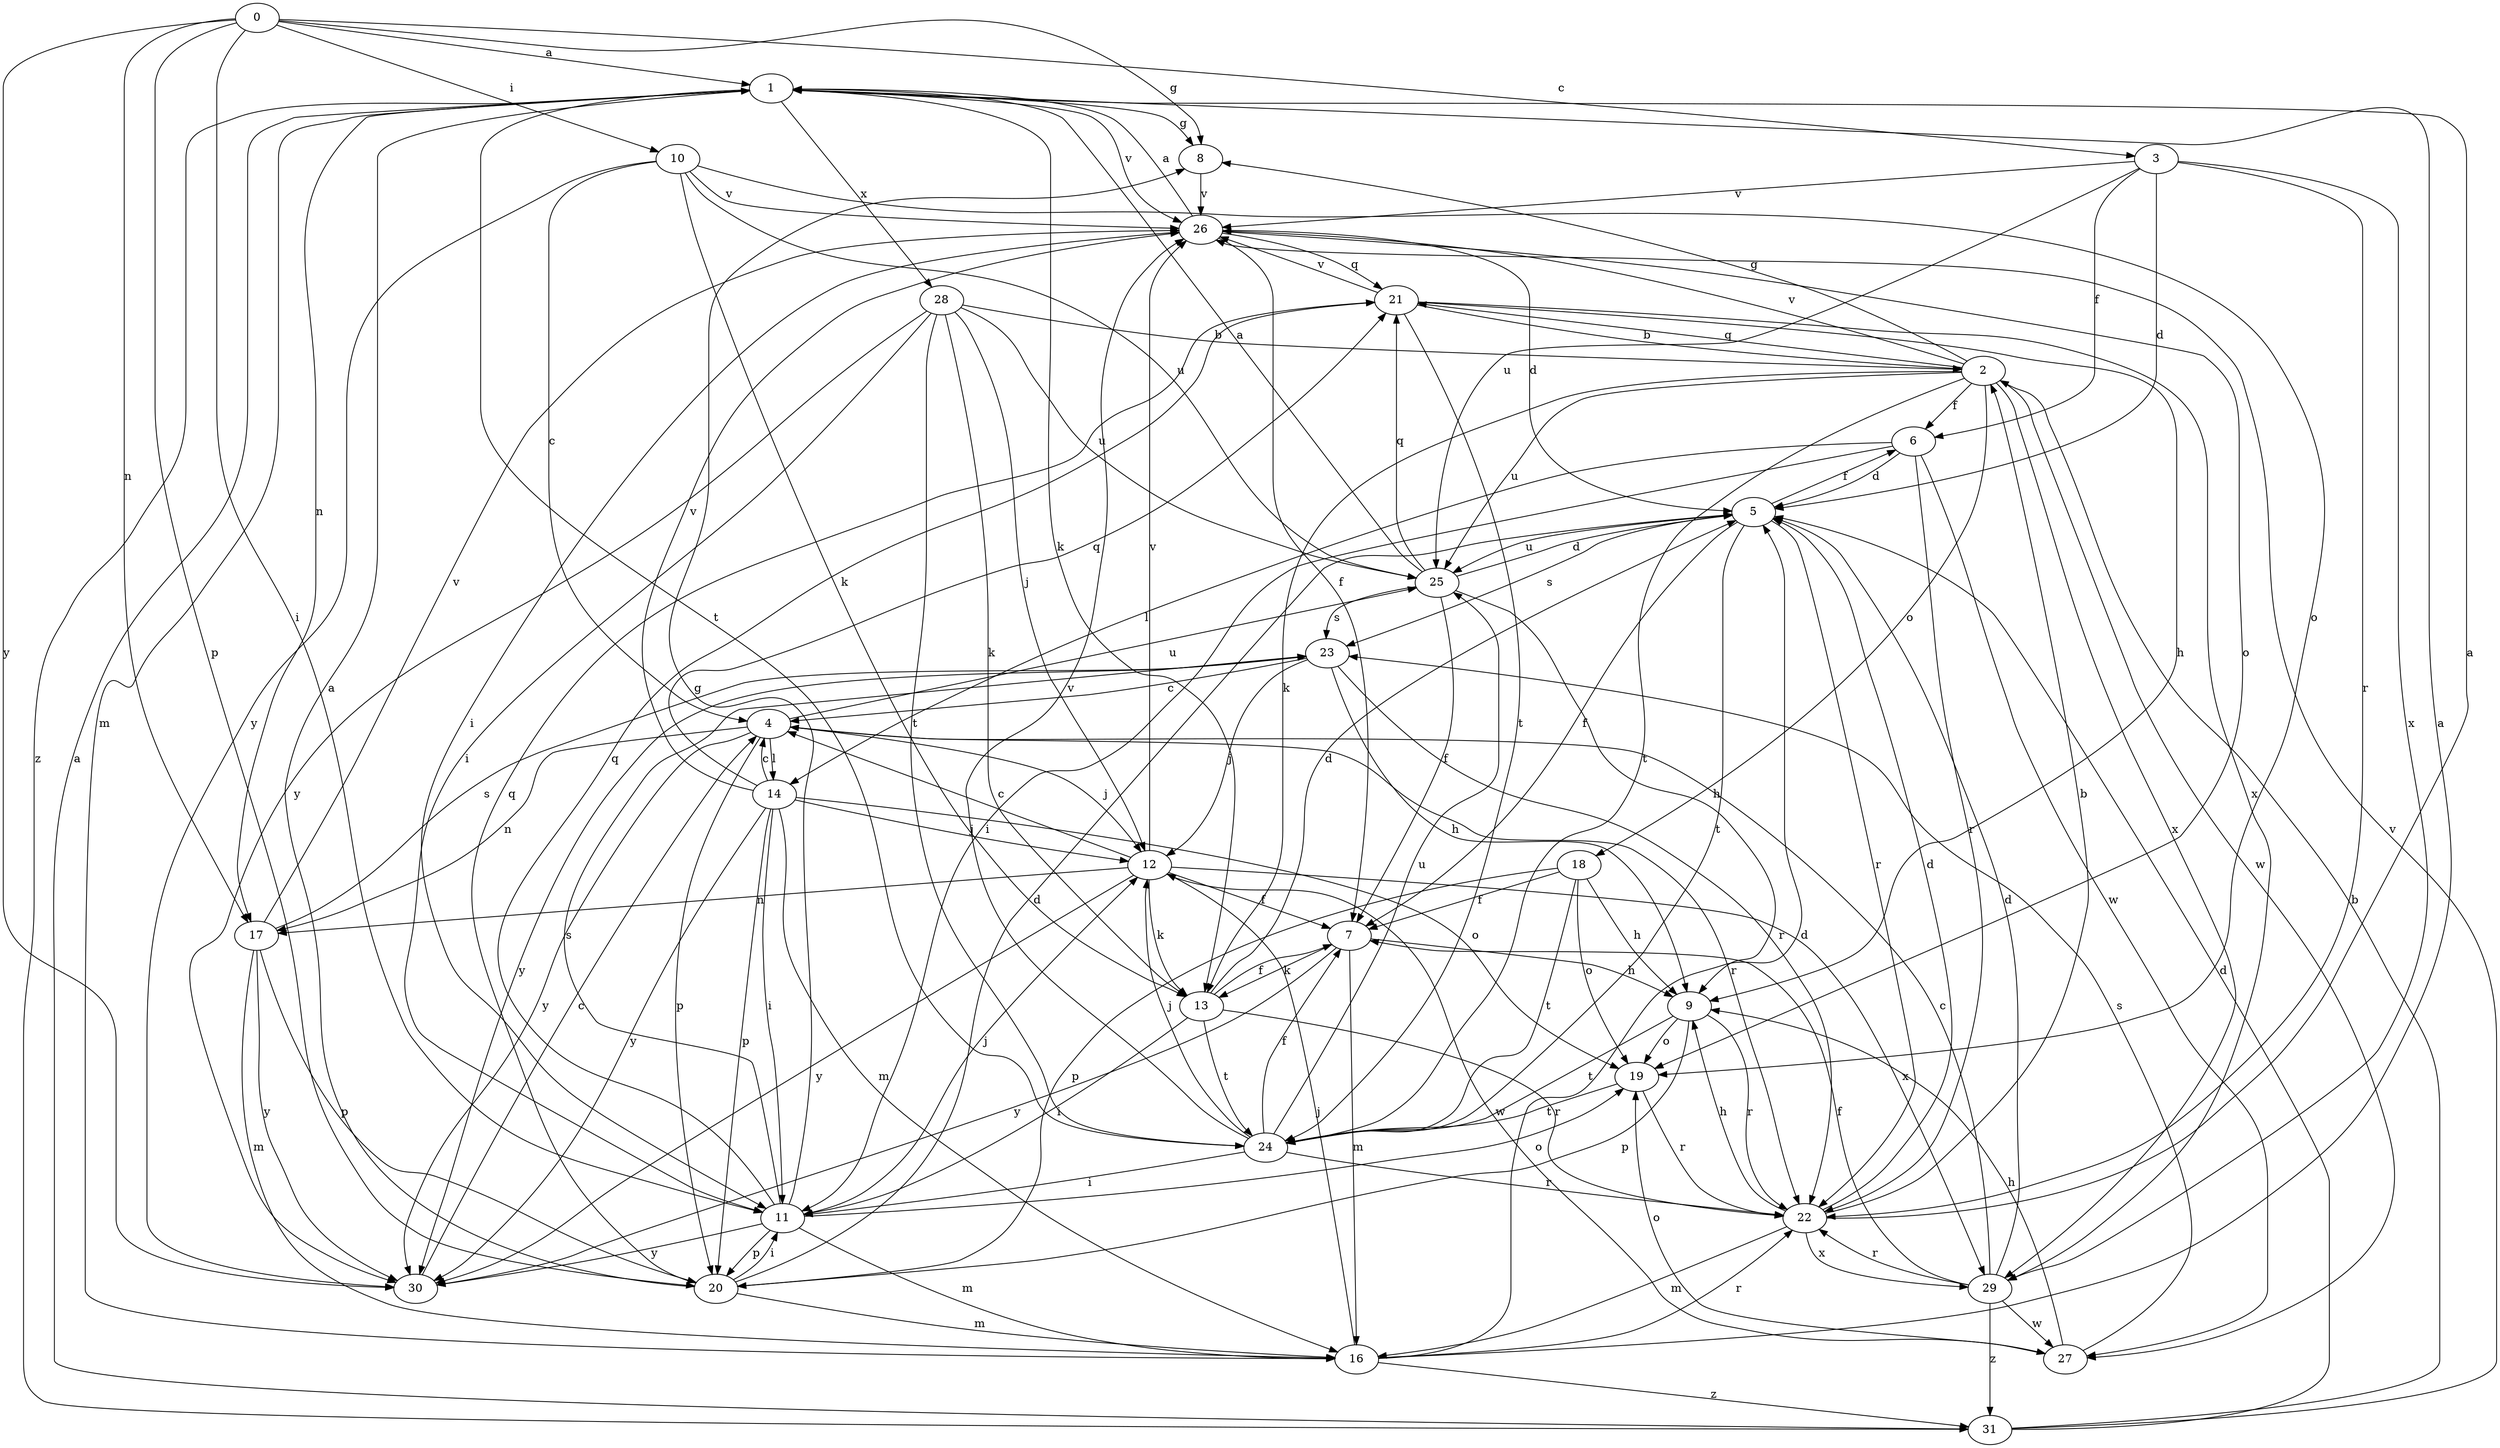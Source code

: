 strict digraph  {
0;
1;
2;
3;
4;
5;
6;
7;
8;
9;
10;
11;
12;
13;
14;
16;
17;
18;
19;
20;
21;
22;
23;
24;
25;
26;
27;
28;
29;
30;
31;
0 -> 1  [label=a];
0 -> 3  [label=c];
0 -> 8  [label=g];
0 -> 10  [label=i];
0 -> 11  [label=i];
0 -> 17  [label=n];
0 -> 20  [label=p];
0 -> 30  [label=y];
1 -> 8  [label=g];
1 -> 13  [label=k];
1 -> 16  [label=m];
1 -> 17  [label=n];
1 -> 24  [label=t];
1 -> 26  [label=v];
1 -> 28  [label=x];
1 -> 31  [label=z];
2 -> 6  [label=f];
2 -> 8  [label=g];
2 -> 13  [label=k];
2 -> 18  [label=o];
2 -> 21  [label=q];
2 -> 24  [label=t];
2 -> 25  [label=u];
2 -> 26  [label=v];
2 -> 27  [label=w];
2 -> 29  [label=x];
3 -> 5  [label=d];
3 -> 6  [label=f];
3 -> 22  [label=r];
3 -> 25  [label=u];
3 -> 26  [label=v];
3 -> 29  [label=x];
4 -> 12  [label=j];
4 -> 14  [label=l];
4 -> 17  [label=n];
4 -> 20  [label=p];
4 -> 22  [label=r];
4 -> 25  [label=u];
4 -> 30  [label=y];
5 -> 6  [label=f];
5 -> 7  [label=f];
5 -> 22  [label=r];
5 -> 23  [label=s];
5 -> 24  [label=t];
5 -> 25  [label=u];
6 -> 5  [label=d];
6 -> 11  [label=i];
6 -> 14  [label=l];
6 -> 22  [label=r];
6 -> 27  [label=w];
7 -> 9  [label=h];
7 -> 13  [label=k];
7 -> 16  [label=m];
7 -> 30  [label=y];
8 -> 26  [label=v];
9 -> 19  [label=o];
9 -> 20  [label=p];
9 -> 22  [label=r];
9 -> 24  [label=t];
10 -> 4  [label=c];
10 -> 13  [label=k];
10 -> 19  [label=o];
10 -> 25  [label=u];
10 -> 26  [label=v];
10 -> 30  [label=y];
11 -> 8  [label=g];
11 -> 12  [label=j];
11 -> 16  [label=m];
11 -> 19  [label=o];
11 -> 20  [label=p];
11 -> 21  [label=q];
11 -> 23  [label=s];
11 -> 30  [label=y];
12 -> 4  [label=c];
12 -> 7  [label=f];
12 -> 13  [label=k];
12 -> 17  [label=n];
12 -> 26  [label=v];
12 -> 27  [label=w];
12 -> 29  [label=x];
12 -> 30  [label=y];
13 -> 5  [label=d];
13 -> 7  [label=f];
13 -> 11  [label=i];
13 -> 22  [label=r];
13 -> 24  [label=t];
14 -> 4  [label=c];
14 -> 11  [label=i];
14 -> 12  [label=j];
14 -> 16  [label=m];
14 -> 19  [label=o];
14 -> 20  [label=p];
14 -> 21  [label=q];
14 -> 26  [label=v];
14 -> 30  [label=y];
16 -> 1  [label=a];
16 -> 5  [label=d];
16 -> 12  [label=j];
16 -> 22  [label=r];
16 -> 31  [label=z];
17 -> 16  [label=m];
17 -> 20  [label=p];
17 -> 23  [label=s];
17 -> 26  [label=v];
17 -> 30  [label=y];
18 -> 7  [label=f];
18 -> 9  [label=h];
18 -> 19  [label=o];
18 -> 20  [label=p];
18 -> 24  [label=t];
19 -> 22  [label=r];
19 -> 24  [label=t];
20 -> 1  [label=a];
20 -> 5  [label=d];
20 -> 11  [label=i];
20 -> 16  [label=m];
20 -> 21  [label=q];
21 -> 2  [label=b];
21 -> 9  [label=h];
21 -> 24  [label=t];
21 -> 26  [label=v];
21 -> 29  [label=x];
22 -> 1  [label=a];
22 -> 2  [label=b];
22 -> 5  [label=d];
22 -> 9  [label=h];
22 -> 16  [label=m];
22 -> 29  [label=x];
23 -> 4  [label=c];
23 -> 9  [label=h];
23 -> 12  [label=j];
23 -> 22  [label=r];
23 -> 30  [label=y];
24 -> 7  [label=f];
24 -> 11  [label=i];
24 -> 12  [label=j];
24 -> 22  [label=r];
24 -> 25  [label=u];
24 -> 26  [label=v];
25 -> 1  [label=a];
25 -> 5  [label=d];
25 -> 7  [label=f];
25 -> 9  [label=h];
25 -> 21  [label=q];
25 -> 23  [label=s];
26 -> 1  [label=a];
26 -> 5  [label=d];
26 -> 7  [label=f];
26 -> 11  [label=i];
26 -> 19  [label=o];
26 -> 21  [label=q];
27 -> 9  [label=h];
27 -> 19  [label=o];
27 -> 23  [label=s];
28 -> 2  [label=b];
28 -> 11  [label=i];
28 -> 12  [label=j];
28 -> 13  [label=k];
28 -> 24  [label=t];
28 -> 25  [label=u];
28 -> 30  [label=y];
29 -> 4  [label=c];
29 -> 5  [label=d];
29 -> 7  [label=f];
29 -> 22  [label=r];
29 -> 27  [label=w];
29 -> 31  [label=z];
30 -> 4  [label=c];
31 -> 1  [label=a];
31 -> 2  [label=b];
31 -> 5  [label=d];
31 -> 26  [label=v];
}
